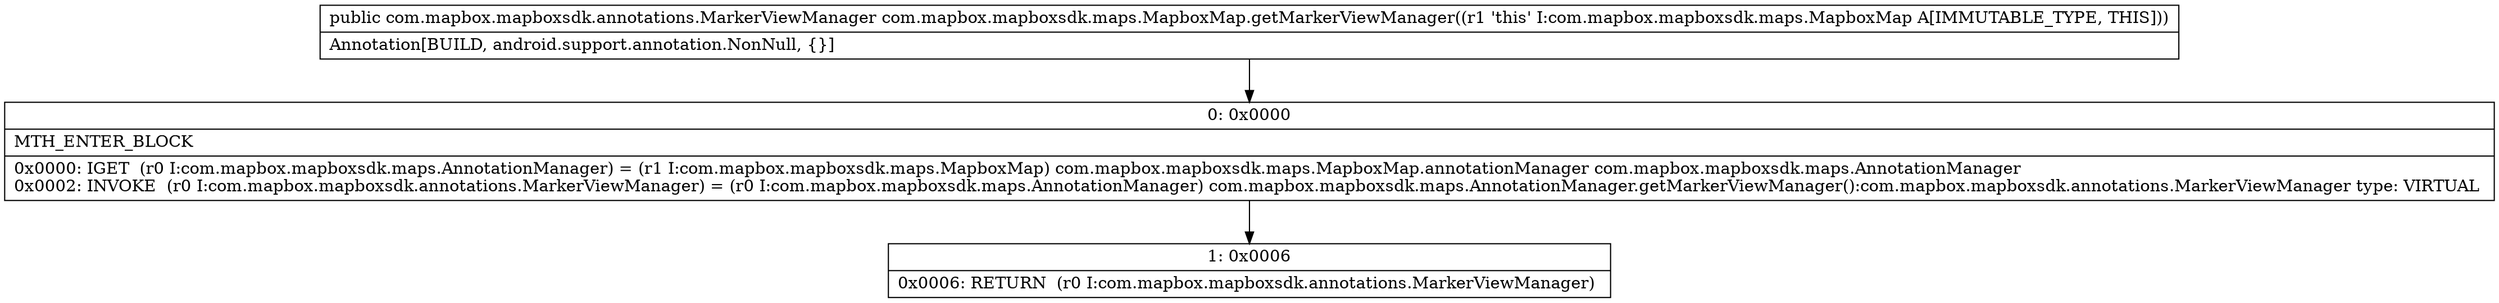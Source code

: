 digraph "CFG forcom.mapbox.mapboxsdk.maps.MapboxMap.getMarkerViewManager()Lcom\/mapbox\/mapboxsdk\/annotations\/MarkerViewManager;" {
Node_0 [shape=record,label="{0\:\ 0x0000|MTH_ENTER_BLOCK\l|0x0000: IGET  (r0 I:com.mapbox.mapboxsdk.maps.AnnotationManager) = (r1 I:com.mapbox.mapboxsdk.maps.MapboxMap) com.mapbox.mapboxsdk.maps.MapboxMap.annotationManager com.mapbox.mapboxsdk.maps.AnnotationManager \l0x0002: INVOKE  (r0 I:com.mapbox.mapboxsdk.annotations.MarkerViewManager) = (r0 I:com.mapbox.mapboxsdk.maps.AnnotationManager) com.mapbox.mapboxsdk.maps.AnnotationManager.getMarkerViewManager():com.mapbox.mapboxsdk.annotations.MarkerViewManager type: VIRTUAL \l}"];
Node_1 [shape=record,label="{1\:\ 0x0006|0x0006: RETURN  (r0 I:com.mapbox.mapboxsdk.annotations.MarkerViewManager) \l}"];
MethodNode[shape=record,label="{public com.mapbox.mapboxsdk.annotations.MarkerViewManager com.mapbox.mapboxsdk.maps.MapboxMap.getMarkerViewManager((r1 'this' I:com.mapbox.mapboxsdk.maps.MapboxMap A[IMMUTABLE_TYPE, THIS]))  | Annotation[BUILD, android.support.annotation.NonNull, \{\}]\l}"];
MethodNode -> Node_0;
Node_0 -> Node_1;
}


